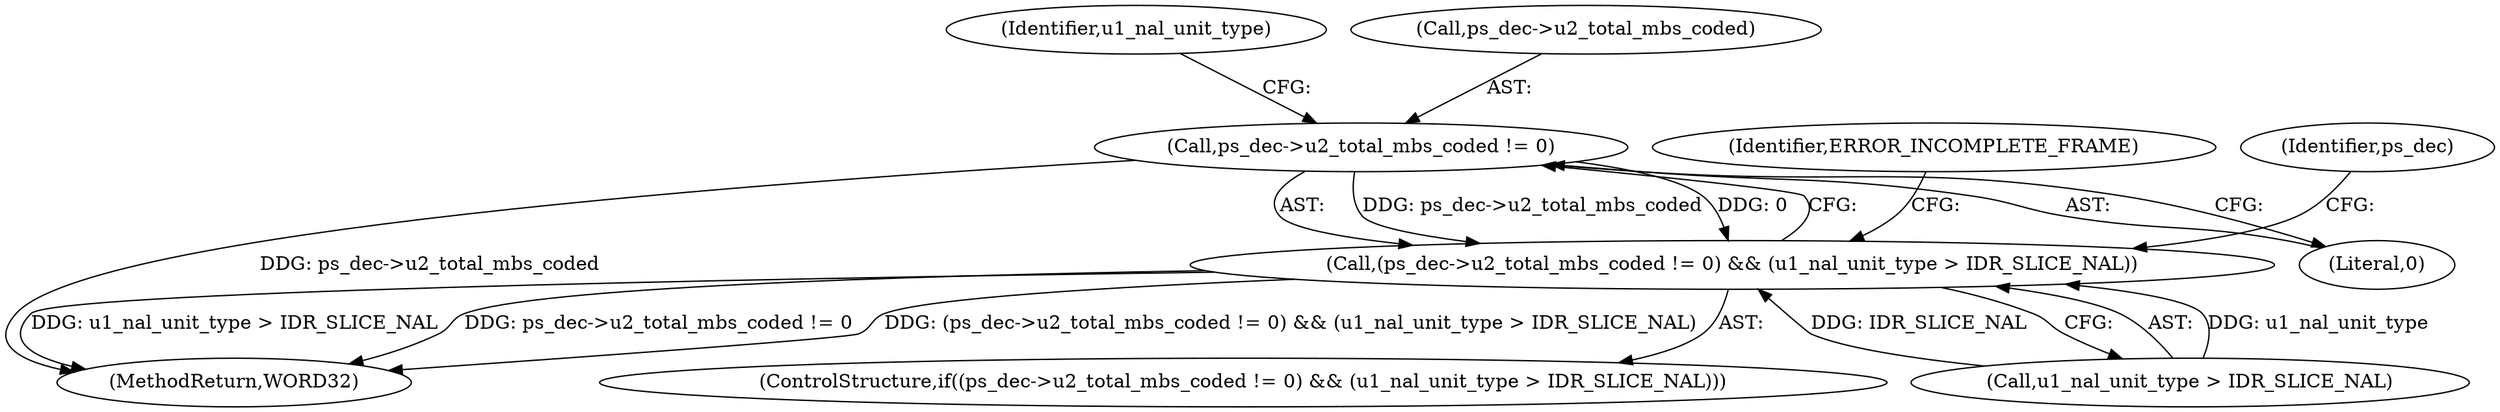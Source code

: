 digraph "0_Android_a78887bcffbc2995cf9ed72e0697acf560875e9e_0@pointer" {
"1000183" [label="(Call,ps_dec->u2_total_mbs_coded != 0)"];
"1000182" [label="(Call,(ps_dec->u2_total_mbs_coded != 0) && (u1_nal_unit_type > IDR_SLICE_NAL))"];
"1000404" [label="(MethodReturn,WORD32)"];
"1000189" [label="(Identifier,u1_nal_unit_type)"];
"1000193" [label="(Identifier,ERROR_INCOMPLETE_FRAME)"];
"1000183" [label="(Call,ps_dec->u2_total_mbs_coded != 0)"];
"1000182" [label="(Call,(ps_dec->u2_total_mbs_coded != 0) && (u1_nal_unit_type > IDR_SLICE_NAL))"];
"1000181" [label="(ControlStructure,if((ps_dec->u2_total_mbs_coded != 0) && (u1_nal_unit_type > IDR_SLICE_NAL)))"];
"1000188" [label="(Call,u1_nal_unit_type > IDR_SLICE_NAL)"];
"1000187" [label="(Literal,0)"];
"1000184" [label="(Call,ps_dec->u2_total_mbs_coded)"];
"1000196" [label="(Identifier,ps_dec)"];
"1000183" -> "1000182"  [label="AST: "];
"1000183" -> "1000187"  [label="CFG: "];
"1000184" -> "1000183"  [label="AST: "];
"1000187" -> "1000183"  [label="AST: "];
"1000189" -> "1000183"  [label="CFG: "];
"1000182" -> "1000183"  [label="CFG: "];
"1000183" -> "1000404"  [label="DDG: ps_dec->u2_total_mbs_coded"];
"1000183" -> "1000182"  [label="DDG: ps_dec->u2_total_mbs_coded"];
"1000183" -> "1000182"  [label="DDG: 0"];
"1000182" -> "1000181"  [label="AST: "];
"1000182" -> "1000188"  [label="CFG: "];
"1000188" -> "1000182"  [label="AST: "];
"1000193" -> "1000182"  [label="CFG: "];
"1000196" -> "1000182"  [label="CFG: "];
"1000182" -> "1000404"  [label="DDG: (ps_dec->u2_total_mbs_coded != 0) && (u1_nal_unit_type > IDR_SLICE_NAL)"];
"1000182" -> "1000404"  [label="DDG: u1_nal_unit_type > IDR_SLICE_NAL"];
"1000182" -> "1000404"  [label="DDG: ps_dec->u2_total_mbs_coded != 0"];
"1000188" -> "1000182"  [label="DDG: u1_nal_unit_type"];
"1000188" -> "1000182"  [label="DDG: IDR_SLICE_NAL"];
}
